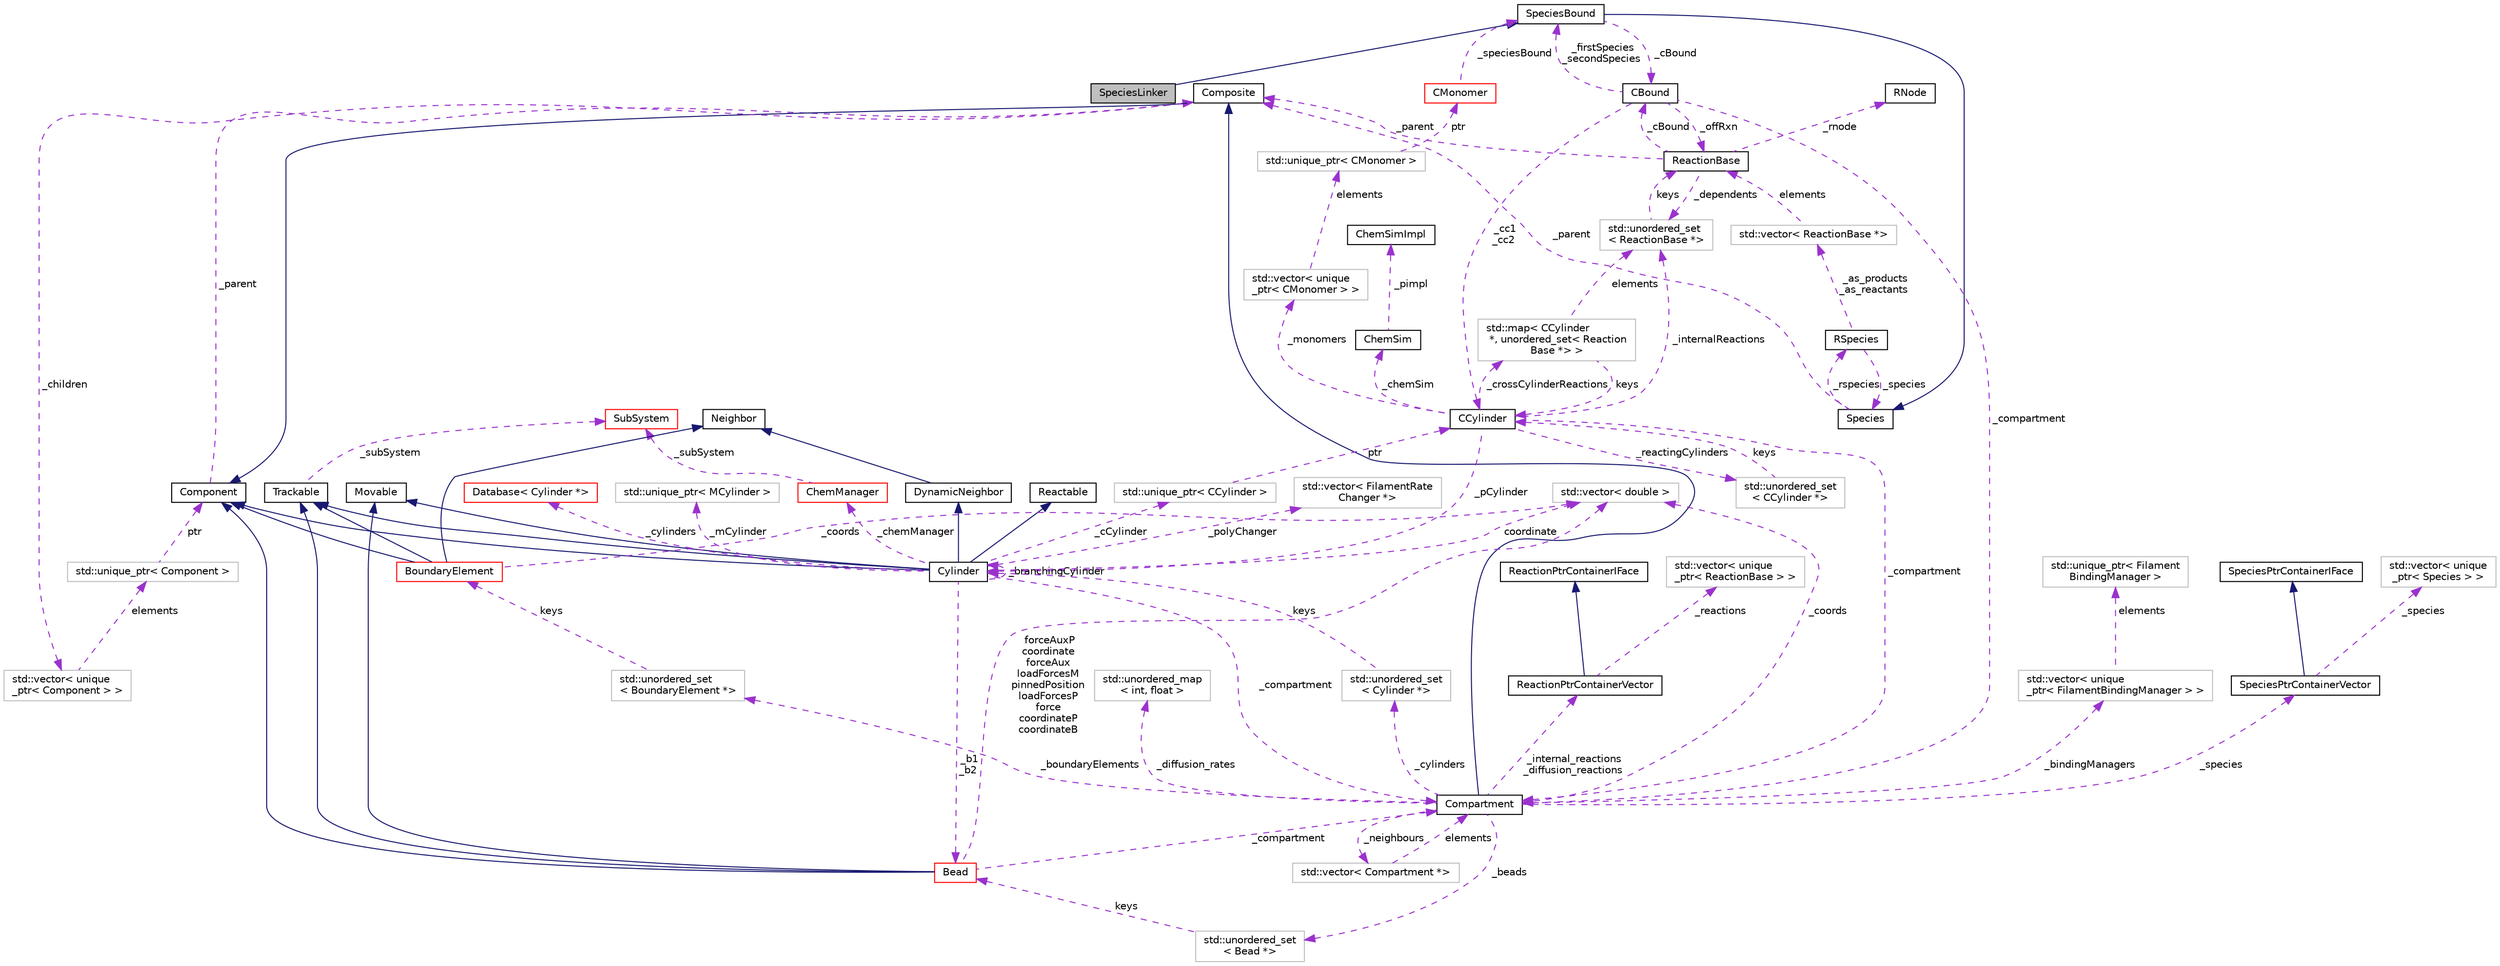 digraph "SpeciesLinker"
{
 // INTERACTIVE_SVG=YES
  edge [fontname="Helvetica",fontsize="10",labelfontname="Helvetica",labelfontsize="10"];
  node [fontname="Helvetica",fontsize="10",shape=record];
  Node3 [label="SpeciesLinker",height=0.2,width=0.4,color="black", fillcolor="grey75", style="filled", fontcolor="black"];
  Node4 -> Node3 [dir="back",color="midnightblue",fontsize="10",style="solid",fontname="Helvetica"];
  Node4 [label="SpeciesBound",height=0.2,width=0.4,color="black", fillcolor="white", style="filled",URL="$classSpeciesBound.html",tooltip="Used for species that can be bound to a Filament. "];
  Node5 -> Node4 [dir="back",color="midnightblue",fontsize="10",style="solid",fontname="Helvetica"];
  Node5 [label="Species",height=0.2,width=0.4,color="black", fillcolor="white", style="filled",URL="$classSpecies.html",tooltip="Represents chemical molecules, tracks their copy number and can be used in Reactions. "];
  Node6 -> Node5 [dir="back",color="darkorchid3",fontsize="10",style="dashed",label=" _rspecies" ,fontname="Helvetica"];
  Node6 [label="RSpecies",height=0.2,width=0.4,color="black", fillcolor="white", style="filled",URL="$classRSpecies.html",tooltip="Represents the reactive aspect of chemical molecules. "];
  Node7 -> Node6 [dir="back",color="darkorchid3",fontsize="10",style="dashed",label=" _as_products\n_as_reactants" ,fontname="Helvetica"];
  Node7 [label="std::vector\< ReactionBase *\>",height=0.2,width=0.4,color="grey75", fillcolor="white", style="filled"];
  Node8 -> Node7 [dir="back",color="darkorchid3",fontsize="10",style="dashed",label=" elements" ,fontname="Helvetica"];
  Node8 [label="ReactionBase",height=0.2,width=0.4,color="black", fillcolor="white", style="filled",URL="$classReactionBase.html",tooltip="Represents an abstract interface for simple chemical reactions of the form A + B -> C..."];
  Node9 -> Node8 [dir="back",color="darkorchid3",fontsize="10",style="dashed",label=" _parent" ,fontname="Helvetica"];
  Node9 [label="Composite",height=0.2,width=0.4,color="black", fillcolor="white", style="filled",URL="$classComposite.html",tooltip="The aggregating class for the Composite pattern. "];
  Node10 -> Node9 [dir="back",color="midnightblue",fontsize="10",style="solid",fontname="Helvetica"];
  Node10 [label="Component",height=0.2,width=0.4,color="black", fillcolor="white", style="filled",URL="$classComponent.html",tooltip="The base class for the Composite pattern hieararchy. "];
  Node9 -> Node10 [dir="back",color="darkorchid3",fontsize="10",style="dashed",label=" _parent" ,fontname="Helvetica"];
  Node11 -> Node9 [dir="back",color="darkorchid3",fontsize="10",style="dashed",label=" _children" ,fontname="Helvetica"];
  Node11 [label="std::vector\< unique\l_ptr\< Component \> \>",height=0.2,width=0.4,color="grey75", fillcolor="white", style="filled"];
  Node12 -> Node11 [dir="back",color="darkorchid3",fontsize="10",style="dashed",label=" elements" ,fontname="Helvetica"];
  Node12 [label="std::unique_ptr\< Component \>",height=0.2,width=0.4,color="grey75", fillcolor="white", style="filled"];
  Node10 -> Node12 [dir="back",color="darkorchid3",fontsize="10",style="dashed",label=" ptr" ,fontname="Helvetica"];
  Node13 -> Node8 [dir="back",color="darkorchid3",fontsize="10",style="dashed",label=" _dependents" ,fontname="Helvetica"];
  Node13 [label="std::unordered_set\l\< ReactionBase *\>",height=0.2,width=0.4,color="grey75", fillcolor="white", style="filled"];
  Node8 -> Node13 [dir="back",color="darkorchid3",fontsize="10",style="dashed",label=" keys" ,fontname="Helvetica"];
  Node14 -> Node8 [dir="back",color="darkorchid3",fontsize="10",style="dashed",label=" _cBound" ,fontname="Helvetica"];
  Node14 [label="CBound",height=0.2,width=0.4,color="black", fillcolor="white", style="filled",URL="$classCBound.html",tooltip="Represents a chemical object that is bound to a Filament. "];
  Node15 -> Node14 [dir="back",color="darkorchid3",fontsize="10",style="dashed",label=" _cc1\n_cc2" ,fontname="Helvetica"];
  Node15 [label="CCylinder",height=0.2,width=0.4,color="black", fillcolor="white", style="filled",URL="$classCCylinder.html",tooltip="Holds all CMonomers and Reactions associated with it. "];
  Node16 -> Node15 [dir="back",color="darkorchid3",fontsize="10",style="dashed",label=" _crossCylinderReactions" ,fontname="Helvetica"];
  Node16 [label="std::map\< CCylinder\l *, unordered_set\< Reaction\lBase *\> \>",height=0.2,width=0.4,color="grey75", fillcolor="white", style="filled"];
  Node15 -> Node16 [dir="back",color="darkorchid3",fontsize="10",style="dashed",label=" keys" ,fontname="Helvetica"];
  Node13 -> Node16 [dir="back",color="darkorchid3",fontsize="10",style="dashed",label=" elements" ,fontname="Helvetica"];
  Node17 -> Node15 [dir="back",color="darkorchid3",fontsize="10",style="dashed",label=" _monomers" ,fontname="Helvetica"];
  Node17 [label="std::vector\< unique\l_ptr\< CMonomer \> \>",height=0.2,width=0.4,color="grey75", fillcolor="white", style="filled"];
  Node18 -> Node17 [dir="back",color="darkorchid3",fontsize="10",style="dashed",label=" elements" ,fontname="Helvetica"];
  Node18 [label="std::unique_ptr\< CMonomer \>",height=0.2,width=0.4,color="grey75", fillcolor="white", style="filled"];
  Node19 -> Node18 [dir="back",color="darkorchid3",fontsize="10",style="dashed",label=" ptr" ,fontname="Helvetica"];
  Node19 [label="CMonomer",height=0.2,width=0.4,color="red", fillcolor="white", style="filled",URL="$classCMonomer.html",tooltip="Represents a container for all Species that could be contained in a particular filament element at a ..."];
  Node4 -> Node19 [dir="back",color="darkorchid3",fontsize="10",style="dashed",label=" _speciesBound" ,fontname="Helvetica"];
  Node23 -> Node15 [dir="back",color="darkorchid3",fontsize="10",style="dashed",label=" _pCylinder" ,fontname="Helvetica"];
  Node23 [label="Cylinder",height=0.2,width=0.4,color="black", fillcolor="white", style="filled",URL="$classCylinder.html",tooltip="A container to store a MCylinder and CCylinder. "];
  Node10 -> Node23 [dir="back",color="midnightblue",fontsize="10",style="solid",fontname="Helvetica"];
  Node24 -> Node23 [dir="back",color="midnightblue",fontsize="10",style="solid",fontname="Helvetica"];
  Node24 [label="Trackable",height=0.2,width=0.4,color="black", fillcolor="white", style="filled",URL="$classTrackable.html",tooltip="An abstract base class for a trackable object in the SubSystem. "];
  Node25 -> Node24 [dir="back",color="darkorchid3",fontsize="10",style="dashed",label=" _subSystem" ,fontname="Helvetica"];
  Node25 [label="SubSystem",height=0.2,width=0.4,color="red", fillcolor="white", style="filled",URL="$classSubSystem.html",tooltip="Manages all Movables and Reactables. "];
  Node27 -> Node23 [dir="back",color="midnightblue",fontsize="10",style="solid",fontname="Helvetica"];
  Node27 [label="Movable",height=0.2,width=0.4,color="black", fillcolor="white", style="filled",URL="$classMovable.html",tooltip="An abstract base class for a movable element in the SubSystem. "];
  Node29 -> Node23 [dir="back",color="midnightblue",fontsize="10",style="solid",fontname="Helvetica"];
  Node29 [label="Reactable",height=0.2,width=0.4,color="black", fillcolor="white", style="filled",URL="$classReactable.html",tooltip="An abstract base class for a reactable element in the SubSystem. "];
  Node63 -> Node23 [dir="back",color="midnightblue",fontsize="10",style="solid",fontname="Helvetica"];
  Node63 [label="DynamicNeighbor",height=0.2,width=0.4,color="black", fillcolor="white", style="filled",URL="$classDynamicNeighbor.html",tooltip="An abstract base class for any element that can be added or removed from a NeighborList dynamically a..."];
  Node37 -> Node63 [dir="back",color="midnightblue",fontsize="10",style="solid",fontname="Helvetica"];
  Node37 [label="Neighbor",height=0.2,width=0.4,color="black", fillcolor="white", style="filled",URL="$classNeighbor.html",tooltip="An abstract base class for any element that can be added or removed from a NeighborList statically at..."];
  Node23 -> Node23 [dir="back",color="darkorchid3",fontsize="10",style="dashed",label=" _branchingCylinder" ,fontname="Helvetica"];
  Node64 -> Node23 [dir="back",color="darkorchid3",fontsize="10",style="dashed",label=" _polyChanger" ,fontname="Helvetica"];
  Node64 [label="std::vector\< FilamentRate\lChanger *\>",height=0.2,width=0.4,color="grey75", fillcolor="white", style="filled"];
  Node66 -> Node23 [dir="back",color="darkorchid3",fontsize="10",style="dashed",label=" _cCylinder" ,fontname="Helvetica"];
  Node66 [label="std::unique_ptr\< CCylinder \>",height=0.2,width=0.4,color="grey75", fillcolor="white", style="filled"];
  Node15 -> Node66 [dir="back",color="darkorchid3",fontsize="10",style="dashed",label=" ptr" ,fontname="Helvetica"];
  Node43 -> Node23 [dir="back",color="darkorchid3",fontsize="10",style="dashed",label=" _b1\n_b2" ,fontname="Helvetica"];
  Node43 [label="Bead",height=0.2,width=0.4,color="red", fillcolor="white", style="filled",URL="$classBead.html",tooltip="Represents a single coordinate between Cylinders, and holds forces needed for mechanical equilibratio..."];
  Node10 -> Node43 [dir="back",color="midnightblue",fontsize="10",style="solid",fontname="Helvetica"];
  Node24 -> Node43 [dir="back",color="midnightblue",fontsize="10",style="solid",fontname="Helvetica"];
  Node27 -> Node43 [dir="back",color="midnightblue",fontsize="10",style="solid",fontname="Helvetica"];
  Node41 -> Node43 [dir="back",color="darkorchid3",fontsize="10",style="dashed",label=" _compartment" ,fontname="Helvetica"];
  Node41 [label="Compartment",height=0.2,width=0.4,color="black", fillcolor="white", style="filled",URL="$classCompartment.html",tooltip="A container or holding Species and Reactions. "];
  Node9 -> Node41 [dir="back",color="midnightblue",fontsize="10",style="solid",fontname="Helvetica"];
  Node42 -> Node41 [dir="back",color="darkorchid3",fontsize="10",style="dashed",label=" _beads" ,fontname="Helvetica"];
  Node42 [label="std::unordered_set\l\< Bead *\>",height=0.2,width=0.4,color="grey75", fillcolor="white", style="filled"];
  Node43 -> Node42 [dir="back",color="darkorchid3",fontsize="10",style="dashed",label=" keys" ,fontname="Helvetica"];
  Node45 -> Node41 [dir="back",color="darkorchid3",fontsize="10",style="dashed",label=" _neighbours" ,fontname="Helvetica"];
  Node45 [label="std::vector\< Compartment *\>",height=0.2,width=0.4,color="grey75", fillcolor="white", style="filled"];
  Node41 -> Node45 [dir="back",color="darkorchid3",fontsize="10",style="dashed",label=" elements" ,fontname="Helvetica"];
  Node46 -> Node41 [dir="back",color="darkorchid3",fontsize="10",style="dashed",label=" _cylinders" ,fontname="Helvetica"];
  Node46 [label="std::unordered_set\l\< Cylinder *\>",height=0.2,width=0.4,color="grey75", fillcolor="white", style="filled"];
  Node23 -> Node46 [dir="back",color="darkorchid3",fontsize="10",style="dashed",label=" keys" ,fontname="Helvetica"];
  Node47 -> Node41 [dir="back",color="darkorchid3",fontsize="10",style="dashed",label=" _boundaryElements" ,fontname="Helvetica"];
  Node47 [label="std::unordered_set\l\< BoundaryElement *\>",height=0.2,width=0.4,color="grey75", fillcolor="white", style="filled"];
  Node36 -> Node47 [dir="back",color="darkorchid3",fontsize="10",style="dashed",label=" keys" ,fontname="Helvetica"];
  Node36 [label="BoundaryElement",height=0.2,width=0.4,color="red", fillcolor="white", style="filled",URL="$classBoundaryElement.html",tooltip="Represents an element of a BoundarySurface. "];
  Node10 -> Node36 [dir="back",color="midnightblue",fontsize="10",style="solid",fontname="Helvetica"];
  Node24 -> Node36 [dir="back",color="midnightblue",fontsize="10",style="solid",fontname="Helvetica"];
  Node37 -> Node36 [dir="back",color="midnightblue",fontsize="10",style="solid",fontname="Helvetica"];
  Node39 -> Node36 [dir="back",color="darkorchid3",fontsize="10",style="dashed",label=" _coords" ,fontname="Helvetica"];
  Node39 [label="std::vector\< double \>",height=0.2,width=0.4,color="grey75", fillcolor="white", style="filled"];
  Node48 -> Node41 [dir="back",color="darkorchid3",fontsize="10",style="dashed",label=" _internal_reactions\n_diffusion_reactions" ,fontname="Helvetica"];
  Node48 [label="ReactionPtrContainerVector",height=0.2,width=0.4,color="black", fillcolor="white", style="filled",URL="$classReactionPtrContainerVector.html",tooltip="A concrete class implementing the ReactionPtrContainerIFace, using vector<unique_ptr<ReactionBase>> a..."];
  Node49 -> Node48 [dir="back",color="midnightblue",fontsize="10",style="solid",fontname="Helvetica"];
  Node49 [label="ReactionPtrContainerIFace",height=0.2,width=0.4,color="black", fillcolor="white", style="filled",URL="$classReactionPtrContainerIFace.html",tooltip="An abstract interface for a container of pointers to reaction objects. "];
  Node50 -> Node48 [dir="back",color="darkorchid3",fontsize="10",style="dashed",label=" _reactions" ,fontname="Helvetica"];
  Node50 [label="std::vector\< unique\l_ptr\< ReactionBase \> \>",height=0.2,width=0.4,color="grey75", fillcolor="white", style="filled"];
  Node52 -> Node41 [dir="back",color="darkorchid3",fontsize="10",style="dashed",label=" _diffusion_rates" ,fontname="Helvetica"];
  Node52 [label="std::unordered_map\l\< int, float \>",height=0.2,width=0.4,color="grey75", fillcolor="white", style="filled"];
  Node39 -> Node41 [dir="back",color="darkorchid3",fontsize="10",style="dashed",label=" _coords" ,fontname="Helvetica"];
  Node53 -> Node41 [dir="back",color="darkorchid3",fontsize="10",style="dashed",label=" _bindingManagers" ,fontname="Helvetica"];
  Node53 [label="std::vector\< unique\l_ptr\< FilamentBindingManager \> \>",height=0.2,width=0.4,color="grey75", fillcolor="white", style="filled"];
  Node54 -> Node53 [dir="back",color="darkorchid3",fontsize="10",style="dashed",label=" elements" ,fontname="Helvetica"];
  Node54 [label="std::unique_ptr\< Filament\lBindingManager \>",height=0.2,width=0.4,color="grey75", fillcolor="white", style="filled"];
  Node58 -> Node41 [dir="back",color="darkorchid3",fontsize="10",style="dashed",label=" _species" ,fontname="Helvetica"];
  Node58 [label="SpeciesPtrContainerVector",height=0.2,width=0.4,color="black", fillcolor="white", style="filled",URL="$classSpeciesPtrContainerVector.html",tooltip="A concrete class implementing the SpeciesPtrContainerIFace, using vector<unique_ptr<Species>> as the ..."];
  Node59 -> Node58 [dir="back",color="midnightblue",fontsize="10",style="solid",fontname="Helvetica"];
  Node59 [label="SpeciesPtrContainerIFace",height=0.2,width=0.4,color="black", fillcolor="white", style="filled",URL="$classSpeciesPtrContainerIFace.html",tooltip="An abstract interface for a container of pointers to Species objects. "];
  Node60 -> Node58 [dir="back",color="darkorchid3",fontsize="10",style="dashed",label=" _species" ,fontname="Helvetica"];
  Node60 [label="std::vector\< unique\l_ptr\< Species \> \>",height=0.2,width=0.4,color="grey75", fillcolor="white", style="filled"];
  Node39 -> Node43 [dir="back",color="darkorchid3",fontsize="10",style="dashed",label=" forceAuxP\ncoordinate\nforceAux\nloadForcesM\npinnedPosition\nloadForcesP\nforce\ncoordinateP\ncoordinateB" ,fontname="Helvetica"];
  Node67 -> Node23 [dir="back",color="darkorchid3",fontsize="10",style="dashed",label=" _cylinders" ,fontname="Helvetica"];
  Node67 [label="Database\< Cylinder *\>",height=0.2,width=0.4,color="red", fillcolor="white", style="filled",URL="$classDatabase.html"];
  Node41 -> Node23 [dir="back",color="darkorchid3",fontsize="10",style="dashed",label=" _compartment" ,fontname="Helvetica"];
  Node69 -> Node23 [dir="back",color="darkorchid3",fontsize="10",style="dashed",label=" _chemManager" ,fontname="Helvetica"];
  Node69 [label="ChemManager",height=0.2,width=0.4,color="red", fillcolor="white", style="filled",URL="$classChemManager.html",tooltip="For initailizing chemical reactions based on a specific system. "];
  Node25 -> Node69 [dir="back",color="darkorchid3",fontsize="10",style="dashed",label=" _subSystem" ,fontname="Helvetica"];
  Node81 -> Node23 [dir="back",color="darkorchid3",fontsize="10",style="dashed",label=" _mCylinder" ,fontname="Helvetica"];
  Node81 [label="std::unique_ptr\< MCylinder \>",height=0.2,width=0.4,color="grey75", fillcolor="white", style="filled"];
  Node39 -> Node23 [dir="back",color="darkorchid3",fontsize="10",style="dashed",label=" coordinate" ,fontname="Helvetica"];
  Node83 -> Node15 [dir="back",color="darkorchid3",fontsize="10",style="dashed",label=" _reactingCylinders" ,fontname="Helvetica"];
  Node83 [label="std::unordered_set\l\< CCylinder *\>",height=0.2,width=0.4,color="grey75", fillcolor="white", style="filled"];
  Node15 -> Node83 [dir="back",color="darkorchid3",fontsize="10",style="dashed",label=" keys" ,fontname="Helvetica"];
  Node41 -> Node15 [dir="back",color="darkorchid3",fontsize="10",style="dashed",label=" _compartment" ,fontname="Helvetica"];
  Node13 -> Node15 [dir="back",color="darkorchid3",fontsize="10",style="dashed",label=" _internalReactions" ,fontname="Helvetica"];
  Node84 -> Node15 [dir="back",color="darkorchid3",fontsize="10",style="dashed",label=" _chemSim" ,fontname="Helvetica"];
  Node84 [label="ChemSim",height=0.2,width=0.4,color="black", fillcolor="white", style="filled",URL="$classChemSim.html",tooltip="Used to manage running a network of chemical reactions. "];
  Node85 -> Node84 [dir="back",color="darkorchid3",fontsize="10",style="dashed",label=" _pimpl" ,fontname="Helvetica"];
  Node85 [label="ChemSimImpl",height=0.2,width=0.4,color="black", fillcolor="white", style="filled",URL="$classChemSimImpl.html",tooltip="An abstract base class for algorithms that run stochastic chemical kinetics. "];
  Node41 -> Node14 [dir="back",color="darkorchid3",fontsize="10",style="dashed",label=" _compartment" ,fontname="Helvetica"];
  Node4 -> Node14 [dir="back",color="darkorchid3",fontsize="10",style="dashed",label=" _firstSpecies\n_secondSpecies" ,fontname="Helvetica"];
  Node8 -> Node14 [dir="back",color="darkorchid3",fontsize="10",style="dashed",label=" _offRxn" ,fontname="Helvetica"];
  Node86 -> Node8 [dir="back",color="darkorchid3",fontsize="10",style="dashed",label=" _rnode" ,fontname="Helvetica"];
  Node86 [label="RNode",height=0.2,width=0.4,color="black", fillcolor="white", style="filled",URL="$classRNode.html",tooltip="This is an abstract base class for classes that need to be associated with the given Reaction object..."];
  Node5 -> Node6 [dir="back",color="darkorchid3",fontsize="10",style="dashed",label=" _species" ,fontname="Helvetica"];
  Node9 -> Node5 [dir="back",color="darkorchid3",fontsize="10",style="dashed",label=" _parent" ,fontname="Helvetica"];
  Node14 -> Node4 [dir="back",color="darkorchid3",fontsize="10",style="dashed",label=" _cBound" ,fontname="Helvetica"];
}
